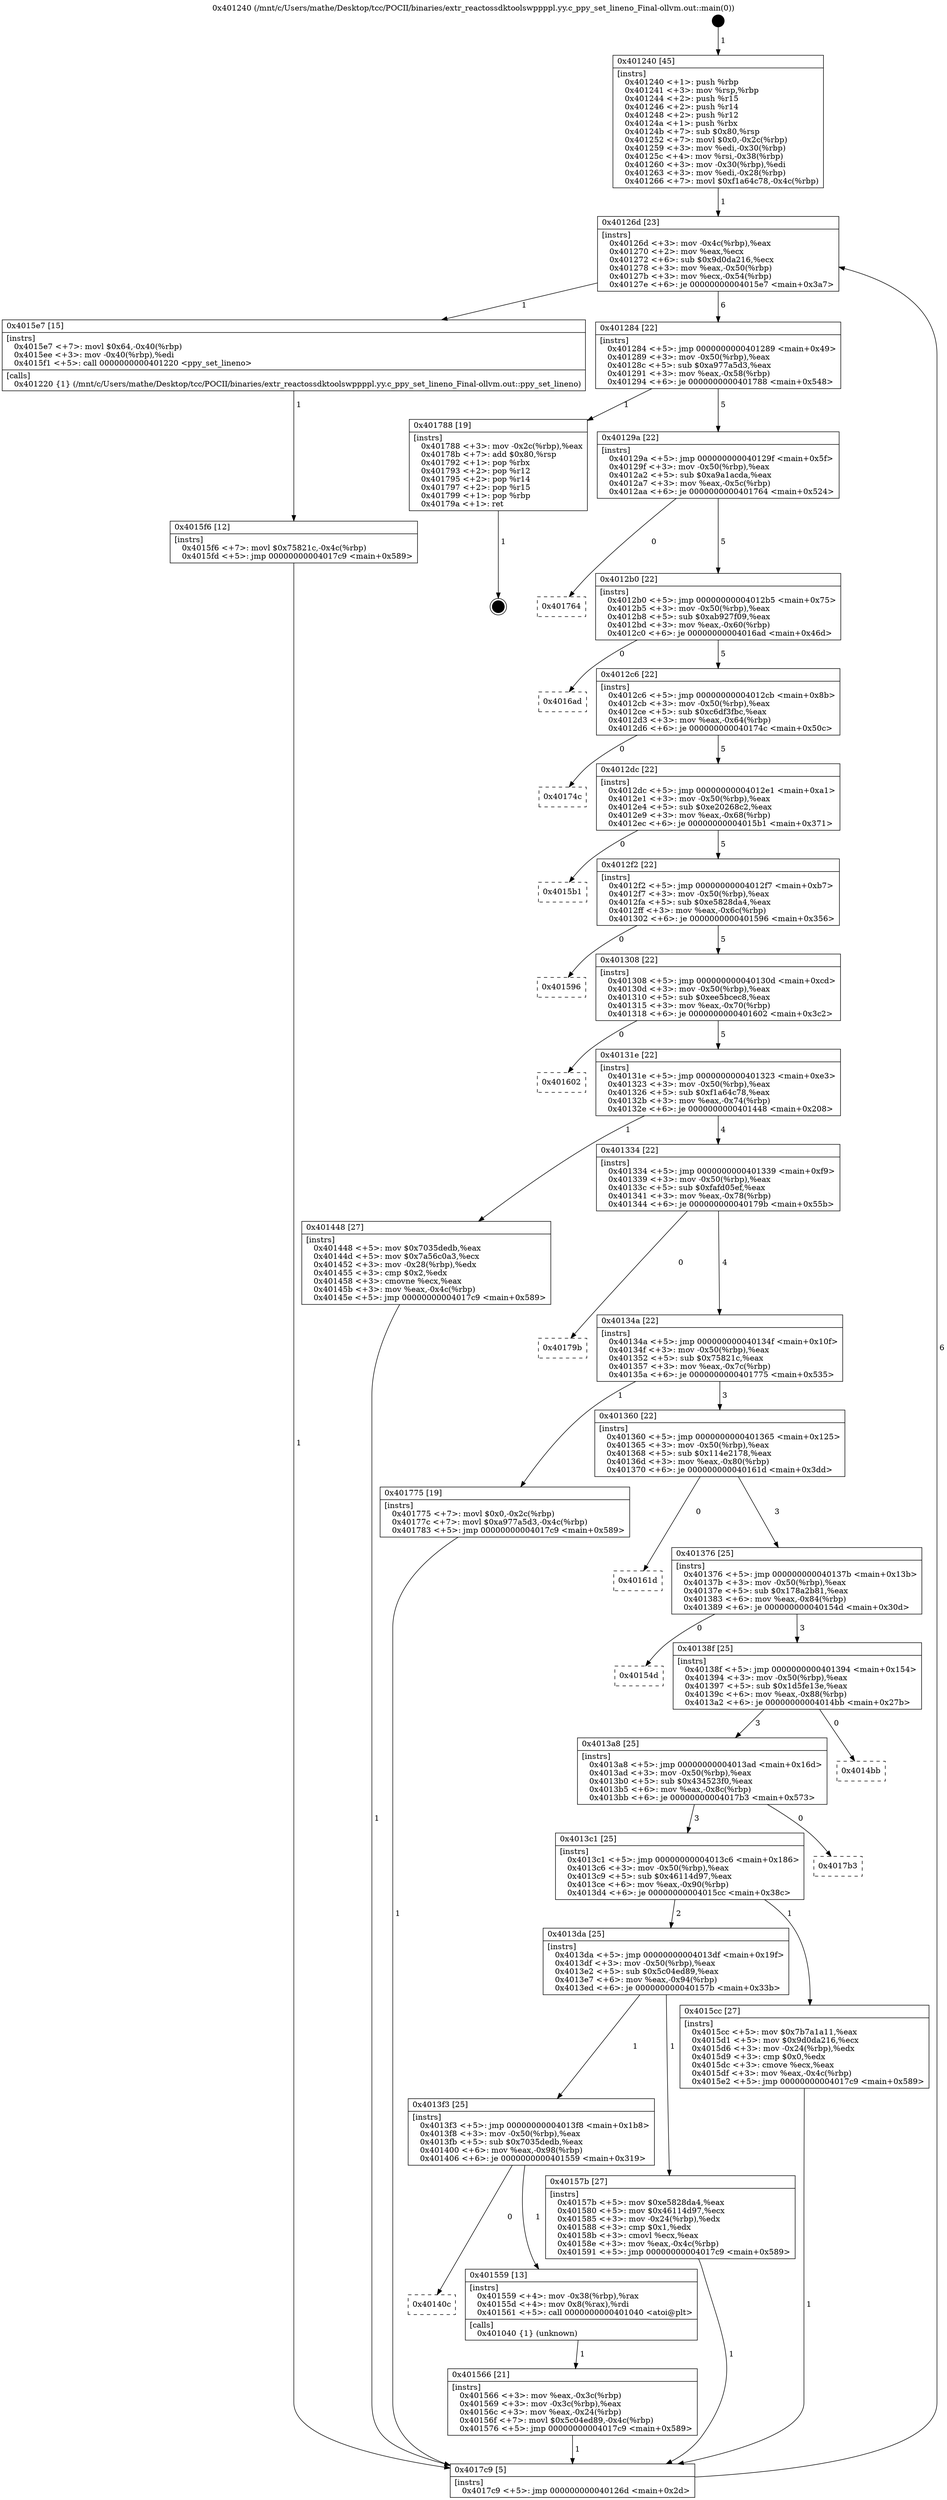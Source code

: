 digraph "0x401240" {
  label = "0x401240 (/mnt/c/Users/mathe/Desktop/tcc/POCII/binaries/extr_reactossdktoolswppppl.yy.c_ppy_set_lineno_Final-ollvm.out::main(0))"
  labelloc = "t"
  node[shape=record]

  Entry [label="",width=0.3,height=0.3,shape=circle,fillcolor=black,style=filled]
  "0x40126d" [label="{
     0x40126d [23]\l
     | [instrs]\l
     &nbsp;&nbsp;0x40126d \<+3\>: mov -0x4c(%rbp),%eax\l
     &nbsp;&nbsp;0x401270 \<+2\>: mov %eax,%ecx\l
     &nbsp;&nbsp;0x401272 \<+6\>: sub $0x9d0da216,%ecx\l
     &nbsp;&nbsp;0x401278 \<+3\>: mov %eax,-0x50(%rbp)\l
     &nbsp;&nbsp;0x40127b \<+3\>: mov %ecx,-0x54(%rbp)\l
     &nbsp;&nbsp;0x40127e \<+6\>: je 00000000004015e7 \<main+0x3a7\>\l
  }"]
  "0x4015e7" [label="{
     0x4015e7 [15]\l
     | [instrs]\l
     &nbsp;&nbsp;0x4015e7 \<+7\>: movl $0x64,-0x40(%rbp)\l
     &nbsp;&nbsp;0x4015ee \<+3\>: mov -0x40(%rbp),%edi\l
     &nbsp;&nbsp;0x4015f1 \<+5\>: call 0000000000401220 \<ppy_set_lineno\>\l
     | [calls]\l
     &nbsp;&nbsp;0x401220 \{1\} (/mnt/c/Users/mathe/Desktop/tcc/POCII/binaries/extr_reactossdktoolswppppl.yy.c_ppy_set_lineno_Final-ollvm.out::ppy_set_lineno)\l
  }"]
  "0x401284" [label="{
     0x401284 [22]\l
     | [instrs]\l
     &nbsp;&nbsp;0x401284 \<+5\>: jmp 0000000000401289 \<main+0x49\>\l
     &nbsp;&nbsp;0x401289 \<+3\>: mov -0x50(%rbp),%eax\l
     &nbsp;&nbsp;0x40128c \<+5\>: sub $0xa977a5d3,%eax\l
     &nbsp;&nbsp;0x401291 \<+3\>: mov %eax,-0x58(%rbp)\l
     &nbsp;&nbsp;0x401294 \<+6\>: je 0000000000401788 \<main+0x548\>\l
  }"]
  Exit [label="",width=0.3,height=0.3,shape=circle,fillcolor=black,style=filled,peripheries=2]
  "0x401788" [label="{
     0x401788 [19]\l
     | [instrs]\l
     &nbsp;&nbsp;0x401788 \<+3\>: mov -0x2c(%rbp),%eax\l
     &nbsp;&nbsp;0x40178b \<+7\>: add $0x80,%rsp\l
     &nbsp;&nbsp;0x401792 \<+1\>: pop %rbx\l
     &nbsp;&nbsp;0x401793 \<+2\>: pop %r12\l
     &nbsp;&nbsp;0x401795 \<+2\>: pop %r14\l
     &nbsp;&nbsp;0x401797 \<+2\>: pop %r15\l
     &nbsp;&nbsp;0x401799 \<+1\>: pop %rbp\l
     &nbsp;&nbsp;0x40179a \<+1\>: ret\l
  }"]
  "0x40129a" [label="{
     0x40129a [22]\l
     | [instrs]\l
     &nbsp;&nbsp;0x40129a \<+5\>: jmp 000000000040129f \<main+0x5f\>\l
     &nbsp;&nbsp;0x40129f \<+3\>: mov -0x50(%rbp),%eax\l
     &nbsp;&nbsp;0x4012a2 \<+5\>: sub $0xa9a1acda,%eax\l
     &nbsp;&nbsp;0x4012a7 \<+3\>: mov %eax,-0x5c(%rbp)\l
     &nbsp;&nbsp;0x4012aa \<+6\>: je 0000000000401764 \<main+0x524\>\l
  }"]
  "0x4015f6" [label="{
     0x4015f6 [12]\l
     | [instrs]\l
     &nbsp;&nbsp;0x4015f6 \<+7\>: movl $0x75821c,-0x4c(%rbp)\l
     &nbsp;&nbsp;0x4015fd \<+5\>: jmp 00000000004017c9 \<main+0x589\>\l
  }"]
  "0x401764" [label="{
     0x401764\l
  }", style=dashed]
  "0x4012b0" [label="{
     0x4012b0 [22]\l
     | [instrs]\l
     &nbsp;&nbsp;0x4012b0 \<+5\>: jmp 00000000004012b5 \<main+0x75\>\l
     &nbsp;&nbsp;0x4012b5 \<+3\>: mov -0x50(%rbp),%eax\l
     &nbsp;&nbsp;0x4012b8 \<+5\>: sub $0xab927f09,%eax\l
     &nbsp;&nbsp;0x4012bd \<+3\>: mov %eax,-0x60(%rbp)\l
     &nbsp;&nbsp;0x4012c0 \<+6\>: je 00000000004016ad \<main+0x46d\>\l
  }"]
  "0x401566" [label="{
     0x401566 [21]\l
     | [instrs]\l
     &nbsp;&nbsp;0x401566 \<+3\>: mov %eax,-0x3c(%rbp)\l
     &nbsp;&nbsp;0x401569 \<+3\>: mov -0x3c(%rbp),%eax\l
     &nbsp;&nbsp;0x40156c \<+3\>: mov %eax,-0x24(%rbp)\l
     &nbsp;&nbsp;0x40156f \<+7\>: movl $0x5c04ed89,-0x4c(%rbp)\l
     &nbsp;&nbsp;0x401576 \<+5\>: jmp 00000000004017c9 \<main+0x589\>\l
  }"]
  "0x4016ad" [label="{
     0x4016ad\l
  }", style=dashed]
  "0x4012c6" [label="{
     0x4012c6 [22]\l
     | [instrs]\l
     &nbsp;&nbsp;0x4012c6 \<+5\>: jmp 00000000004012cb \<main+0x8b\>\l
     &nbsp;&nbsp;0x4012cb \<+3\>: mov -0x50(%rbp),%eax\l
     &nbsp;&nbsp;0x4012ce \<+5\>: sub $0xc6df3fbc,%eax\l
     &nbsp;&nbsp;0x4012d3 \<+3\>: mov %eax,-0x64(%rbp)\l
     &nbsp;&nbsp;0x4012d6 \<+6\>: je 000000000040174c \<main+0x50c\>\l
  }"]
  "0x40140c" [label="{
     0x40140c\l
  }", style=dashed]
  "0x40174c" [label="{
     0x40174c\l
  }", style=dashed]
  "0x4012dc" [label="{
     0x4012dc [22]\l
     | [instrs]\l
     &nbsp;&nbsp;0x4012dc \<+5\>: jmp 00000000004012e1 \<main+0xa1\>\l
     &nbsp;&nbsp;0x4012e1 \<+3\>: mov -0x50(%rbp),%eax\l
     &nbsp;&nbsp;0x4012e4 \<+5\>: sub $0xe20268c2,%eax\l
     &nbsp;&nbsp;0x4012e9 \<+3\>: mov %eax,-0x68(%rbp)\l
     &nbsp;&nbsp;0x4012ec \<+6\>: je 00000000004015b1 \<main+0x371\>\l
  }"]
  "0x401559" [label="{
     0x401559 [13]\l
     | [instrs]\l
     &nbsp;&nbsp;0x401559 \<+4\>: mov -0x38(%rbp),%rax\l
     &nbsp;&nbsp;0x40155d \<+4\>: mov 0x8(%rax),%rdi\l
     &nbsp;&nbsp;0x401561 \<+5\>: call 0000000000401040 \<atoi@plt\>\l
     | [calls]\l
     &nbsp;&nbsp;0x401040 \{1\} (unknown)\l
  }"]
  "0x4015b1" [label="{
     0x4015b1\l
  }", style=dashed]
  "0x4012f2" [label="{
     0x4012f2 [22]\l
     | [instrs]\l
     &nbsp;&nbsp;0x4012f2 \<+5\>: jmp 00000000004012f7 \<main+0xb7\>\l
     &nbsp;&nbsp;0x4012f7 \<+3\>: mov -0x50(%rbp),%eax\l
     &nbsp;&nbsp;0x4012fa \<+5\>: sub $0xe5828da4,%eax\l
     &nbsp;&nbsp;0x4012ff \<+3\>: mov %eax,-0x6c(%rbp)\l
     &nbsp;&nbsp;0x401302 \<+6\>: je 0000000000401596 \<main+0x356\>\l
  }"]
  "0x4013f3" [label="{
     0x4013f3 [25]\l
     | [instrs]\l
     &nbsp;&nbsp;0x4013f3 \<+5\>: jmp 00000000004013f8 \<main+0x1b8\>\l
     &nbsp;&nbsp;0x4013f8 \<+3\>: mov -0x50(%rbp),%eax\l
     &nbsp;&nbsp;0x4013fb \<+5\>: sub $0x7035dedb,%eax\l
     &nbsp;&nbsp;0x401400 \<+6\>: mov %eax,-0x98(%rbp)\l
     &nbsp;&nbsp;0x401406 \<+6\>: je 0000000000401559 \<main+0x319\>\l
  }"]
  "0x401596" [label="{
     0x401596\l
  }", style=dashed]
  "0x401308" [label="{
     0x401308 [22]\l
     | [instrs]\l
     &nbsp;&nbsp;0x401308 \<+5\>: jmp 000000000040130d \<main+0xcd\>\l
     &nbsp;&nbsp;0x40130d \<+3\>: mov -0x50(%rbp),%eax\l
     &nbsp;&nbsp;0x401310 \<+5\>: sub $0xee5bcec8,%eax\l
     &nbsp;&nbsp;0x401315 \<+3\>: mov %eax,-0x70(%rbp)\l
     &nbsp;&nbsp;0x401318 \<+6\>: je 0000000000401602 \<main+0x3c2\>\l
  }"]
  "0x40157b" [label="{
     0x40157b [27]\l
     | [instrs]\l
     &nbsp;&nbsp;0x40157b \<+5\>: mov $0xe5828da4,%eax\l
     &nbsp;&nbsp;0x401580 \<+5\>: mov $0x46114d97,%ecx\l
     &nbsp;&nbsp;0x401585 \<+3\>: mov -0x24(%rbp),%edx\l
     &nbsp;&nbsp;0x401588 \<+3\>: cmp $0x1,%edx\l
     &nbsp;&nbsp;0x40158b \<+3\>: cmovl %ecx,%eax\l
     &nbsp;&nbsp;0x40158e \<+3\>: mov %eax,-0x4c(%rbp)\l
     &nbsp;&nbsp;0x401591 \<+5\>: jmp 00000000004017c9 \<main+0x589\>\l
  }"]
  "0x401602" [label="{
     0x401602\l
  }", style=dashed]
  "0x40131e" [label="{
     0x40131e [22]\l
     | [instrs]\l
     &nbsp;&nbsp;0x40131e \<+5\>: jmp 0000000000401323 \<main+0xe3\>\l
     &nbsp;&nbsp;0x401323 \<+3\>: mov -0x50(%rbp),%eax\l
     &nbsp;&nbsp;0x401326 \<+5\>: sub $0xf1a64c78,%eax\l
     &nbsp;&nbsp;0x40132b \<+3\>: mov %eax,-0x74(%rbp)\l
     &nbsp;&nbsp;0x40132e \<+6\>: je 0000000000401448 \<main+0x208\>\l
  }"]
  "0x4013da" [label="{
     0x4013da [25]\l
     | [instrs]\l
     &nbsp;&nbsp;0x4013da \<+5\>: jmp 00000000004013df \<main+0x19f\>\l
     &nbsp;&nbsp;0x4013df \<+3\>: mov -0x50(%rbp),%eax\l
     &nbsp;&nbsp;0x4013e2 \<+5\>: sub $0x5c04ed89,%eax\l
     &nbsp;&nbsp;0x4013e7 \<+6\>: mov %eax,-0x94(%rbp)\l
     &nbsp;&nbsp;0x4013ed \<+6\>: je 000000000040157b \<main+0x33b\>\l
  }"]
  "0x401448" [label="{
     0x401448 [27]\l
     | [instrs]\l
     &nbsp;&nbsp;0x401448 \<+5\>: mov $0x7035dedb,%eax\l
     &nbsp;&nbsp;0x40144d \<+5\>: mov $0x7a56c0a3,%ecx\l
     &nbsp;&nbsp;0x401452 \<+3\>: mov -0x28(%rbp),%edx\l
     &nbsp;&nbsp;0x401455 \<+3\>: cmp $0x2,%edx\l
     &nbsp;&nbsp;0x401458 \<+3\>: cmovne %ecx,%eax\l
     &nbsp;&nbsp;0x40145b \<+3\>: mov %eax,-0x4c(%rbp)\l
     &nbsp;&nbsp;0x40145e \<+5\>: jmp 00000000004017c9 \<main+0x589\>\l
  }"]
  "0x401334" [label="{
     0x401334 [22]\l
     | [instrs]\l
     &nbsp;&nbsp;0x401334 \<+5\>: jmp 0000000000401339 \<main+0xf9\>\l
     &nbsp;&nbsp;0x401339 \<+3\>: mov -0x50(%rbp),%eax\l
     &nbsp;&nbsp;0x40133c \<+5\>: sub $0xfafd05ef,%eax\l
     &nbsp;&nbsp;0x401341 \<+3\>: mov %eax,-0x78(%rbp)\l
     &nbsp;&nbsp;0x401344 \<+6\>: je 000000000040179b \<main+0x55b\>\l
  }"]
  "0x4017c9" [label="{
     0x4017c9 [5]\l
     | [instrs]\l
     &nbsp;&nbsp;0x4017c9 \<+5\>: jmp 000000000040126d \<main+0x2d\>\l
  }"]
  "0x401240" [label="{
     0x401240 [45]\l
     | [instrs]\l
     &nbsp;&nbsp;0x401240 \<+1\>: push %rbp\l
     &nbsp;&nbsp;0x401241 \<+3\>: mov %rsp,%rbp\l
     &nbsp;&nbsp;0x401244 \<+2\>: push %r15\l
     &nbsp;&nbsp;0x401246 \<+2\>: push %r14\l
     &nbsp;&nbsp;0x401248 \<+2\>: push %r12\l
     &nbsp;&nbsp;0x40124a \<+1\>: push %rbx\l
     &nbsp;&nbsp;0x40124b \<+7\>: sub $0x80,%rsp\l
     &nbsp;&nbsp;0x401252 \<+7\>: movl $0x0,-0x2c(%rbp)\l
     &nbsp;&nbsp;0x401259 \<+3\>: mov %edi,-0x30(%rbp)\l
     &nbsp;&nbsp;0x40125c \<+4\>: mov %rsi,-0x38(%rbp)\l
     &nbsp;&nbsp;0x401260 \<+3\>: mov -0x30(%rbp),%edi\l
     &nbsp;&nbsp;0x401263 \<+3\>: mov %edi,-0x28(%rbp)\l
     &nbsp;&nbsp;0x401266 \<+7\>: movl $0xf1a64c78,-0x4c(%rbp)\l
  }"]
  "0x4015cc" [label="{
     0x4015cc [27]\l
     | [instrs]\l
     &nbsp;&nbsp;0x4015cc \<+5\>: mov $0x7b7a1a11,%eax\l
     &nbsp;&nbsp;0x4015d1 \<+5\>: mov $0x9d0da216,%ecx\l
     &nbsp;&nbsp;0x4015d6 \<+3\>: mov -0x24(%rbp),%edx\l
     &nbsp;&nbsp;0x4015d9 \<+3\>: cmp $0x0,%edx\l
     &nbsp;&nbsp;0x4015dc \<+3\>: cmove %ecx,%eax\l
     &nbsp;&nbsp;0x4015df \<+3\>: mov %eax,-0x4c(%rbp)\l
     &nbsp;&nbsp;0x4015e2 \<+5\>: jmp 00000000004017c9 \<main+0x589\>\l
  }"]
  "0x40179b" [label="{
     0x40179b\l
  }", style=dashed]
  "0x40134a" [label="{
     0x40134a [22]\l
     | [instrs]\l
     &nbsp;&nbsp;0x40134a \<+5\>: jmp 000000000040134f \<main+0x10f\>\l
     &nbsp;&nbsp;0x40134f \<+3\>: mov -0x50(%rbp),%eax\l
     &nbsp;&nbsp;0x401352 \<+5\>: sub $0x75821c,%eax\l
     &nbsp;&nbsp;0x401357 \<+3\>: mov %eax,-0x7c(%rbp)\l
     &nbsp;&nbsp;0x40135a \<+6\>: je 0000000000401775 \<main+0x535\>\l
  }"]
  "0x4013c1" [label="{
     0x4013c1 [25]\l
     | [instrs]\l
     &nbsp;&nbsp;0x4013c1 \<+5\>: jmp 00000000004013c6 \<main+0x186\>\l
     &nbsp;&nbsp;0x4013c6 \<+3\>: mov -0x50(%rbp),%eax\l
     &nbsp;&nbsp;0x4013c9 \<+5\>: sub $0x46114d97,%eax\l
     &nbsp;&nbsp;0x4013ce \<+6\>: mov %eax,-0x90(%rbp)\l
     &nbsp;&nbsp;0x4013d4 \<+6\>: je 00000000004015cc \<main+0x38c\>\l
  }"]
  "0x401775" [label="{
     0x401775 [19]\l
     | [instrs]\l
     &nbsp;&nbsp;0x401775 \<+7\>: movl $0x0,-0x2c(%rbp)\l
     &nbsp;&nbsp;0x40177c \<+7\>: movl $0xa977a5d3,-0x4c(%rbp)\l
     &nbsp;&nbsp;0x401783 \<+5\>: jmp 00000000004017c9 \<main+0x589\>\l
  }"]
  "0x401360" [label="{
     0x401360 [22]\l
     | [instrs]\l
     &nbsp;&nbsp;0x401360 \<+5\>: jmp 0000000000401365 \<main+0x125\>\l
     &nbsp;&nbsp;0x401365 \<+3\>: mov -0x50(%rbp),%eax\l
     &nbsp;&nbsp;0x401368 \<+5\>: sub $0x114e2178,%eax\l
     &nbsp;&nbsp;0x40136d \<+3\>: mov %eax,-0x80(%rbp)\l
     &nbsp;&nbsp;0x401370 \<+6\>: je 000000000040161d \<main+0x3dd\>\l
  }"]
  "0x4017b3" [label="{
     0x4017b3\l
  }", style=dashed]
  "0x40161d" [label="{
     0x40161d\l
  }", style=dashed]
  "0x401376" [label="{
     0x401376 [25]\l
     | [instrs]\l
     &nbsp;&nbsp;0x401376 \<+5\>: jmp 000000000040137b \<main+0x13b\>\l
     &nbsp;&nbsp;0x40137b \<+3\>: mov -0x50(%rbp),%eax\l
     &nbsp;&nbsp;0x40137e \<+5\>: sub $0x178a2b81,%eax\l
     &nbsp;&nbsp;0x401383 \<+6\>: mov %eax,-0x84(%rbp)\l
     &nbsp;&nbsp;0x401389 \<+6\>: je 000000000040154d \<main+0x30d\>\l
  }"]
  "0x4013a8" [label="{
     0x4013a8 [25]\l
     | [instrs]\l
     &nbsp;&nbsp;0x4013a8 \<+5\>: jmp 00000000004013ad \<main+0x16d\>\l
     &nbsp;&nbsp;0x4013ad \<+3\>: mov -0x50(%rbp),%eax\l
     &nbsp;&nbsp;0x4013b0 \<+5\>: sub $0x434523f0,%eax\l
     &nbsp;&nbsp;0x4013b5 \<+6\>: mov %eax,-0x8c(%rbp)\l
     &nbsp;&nbsp;0x4013bb \<+6\>: je 00000000004017b3 \<main+0x573\>\l
  }"]
  "0x40154d" [label="{
     0x40154d\l
  }", style=dashed]
  "0x40138f" [label="{
     0x40138f [25]\l
     | [instrs]\l
     &nbsp;&nbsp;0x40138f \<+5\>: jmp 0000000000401394 \<main+0x154\>\l
     &nbsp;&nbsp;0x401394 \<+3\>: mov -0x50(%rbp),%eax\l
     &nbsp;&nbsp;0x401397 \<+5\>: sub $0x1d5fe13e,%eax\l
     &nbsp;&nbsp;0x40139c \<+6\>: mov %eax,-0x88(%rbp)\l
     &nbsp;&nbsp;0x4013a2 \<+6\>: je 00000000004014bb \<main+0x27b\>\l
  }"]
  "0x4014bb" [label="{
     0x4014bb\l
  }", style=dashed]
  Entry -> "0x401240" [label=" 1"]
  "0x40126d" -> "0x4015e7" [label=" 1"]
  "0x40126d" -> "0x401284" [label=" 6"]
  "0x401788" -> Exit [label=" 1"]
  "0x401284" -> "0x401788" [label=" 1"]
  "0x401284" -> "0x40129a" [label=" 5"]
  "0x401775" -> "0x4017c9" [label=" 1"]
  "0x40129a" -> "0x401764" [label=" 0"]
  "0x40129a" -> "0x4012b0" [label=" 5"]
  "0x4015f6" -> "0x4017c9" [label=" 1"]
  "0x4012b0" -> "0x4016ad" [label=" 0"]
  "0x4012b0" -> "0x4012c6" [label=" 5"]
  "0x4015e7" -> "0x4015f6" [label=" 1"]
  "0x4012c6" -> "0x40174c" [label=" 0"]
  "0x4012c6" -> "0x4012dc" [label=" 5"]
  "0x4015cc" -> "0x4017c9" [label=" 1"]
  "0x4012dc" -> "0x4015b1" [label=" 0"]
  "0x4012dc" -> "0x4012f2" [label=" 5"]
  "0x40157b" -> "0x4017c9" [label=" 1"]
  "0x4012f2" -> "0x401596" [label=" 0"]
  "0x4012f2" -> "0x401308" [label=" 5"]
  "0x401559" -> "0x401566" [label=" 1"]
  "0x401308" -> "0x401602" [label=" 0"]
  "0x401308" -> "0x40131e" [label=" 5"]
  "0x4013f3" -> "0x40140c" [label=" 0"]
  "0x40131e" -> "0x401448" [label=" 1"]
  "0x40131e" -> "0x401334" [label=" 4"]
  "0x401448" -> "0x4017c9" [label=" 1"]
  "0x401240" -> "0x40126d" [label=" 1"]
  "0x4017c9" -> "0x40126d" [label=" 6"]
  "0x401566" -> "0x4017c9" [label=" 1"]
  "0x401334" -> "0x40179b" [label=" 0"]
  "0x401334" -> "0x40134a" [label=" 4"]
  "0x4013da" -> "0x4013f3" [label=" 1"]
  "0x40134a" -> "0x401775" [label=" 1"]
  "0x40134a" -> "0x401360" [label=" 3"]
  "0x4013f3" -> "0x401559" [label=" 1"]
  "0x401360" -> "0x40161d" [label=" 0"]
  "0x401360" -> "0x401376" [label=" 3"]
  "0x4013c1" -> "0x4013da" [label=" 2"]
  "0x401376" -> "0x40154d" [label=" 0"]
  "0x401376" -> "0x40138f" [label=" 3"]
  "0x4013da" -> "0x40157b" [label=" 1"]
  "0x40138f" -> "0x4014bb" [label=" 0"]
  "0x40138f" -> "0x4013a8" [label=" 3"]
  "0x4013c1" -> "0x4015cc" [label=" 1"]
  "0x4013a8" -> "0x4017b3" [label=" 0"]
  "0x4013a8" -> "0x4013c1" [label=" 3"]
}

